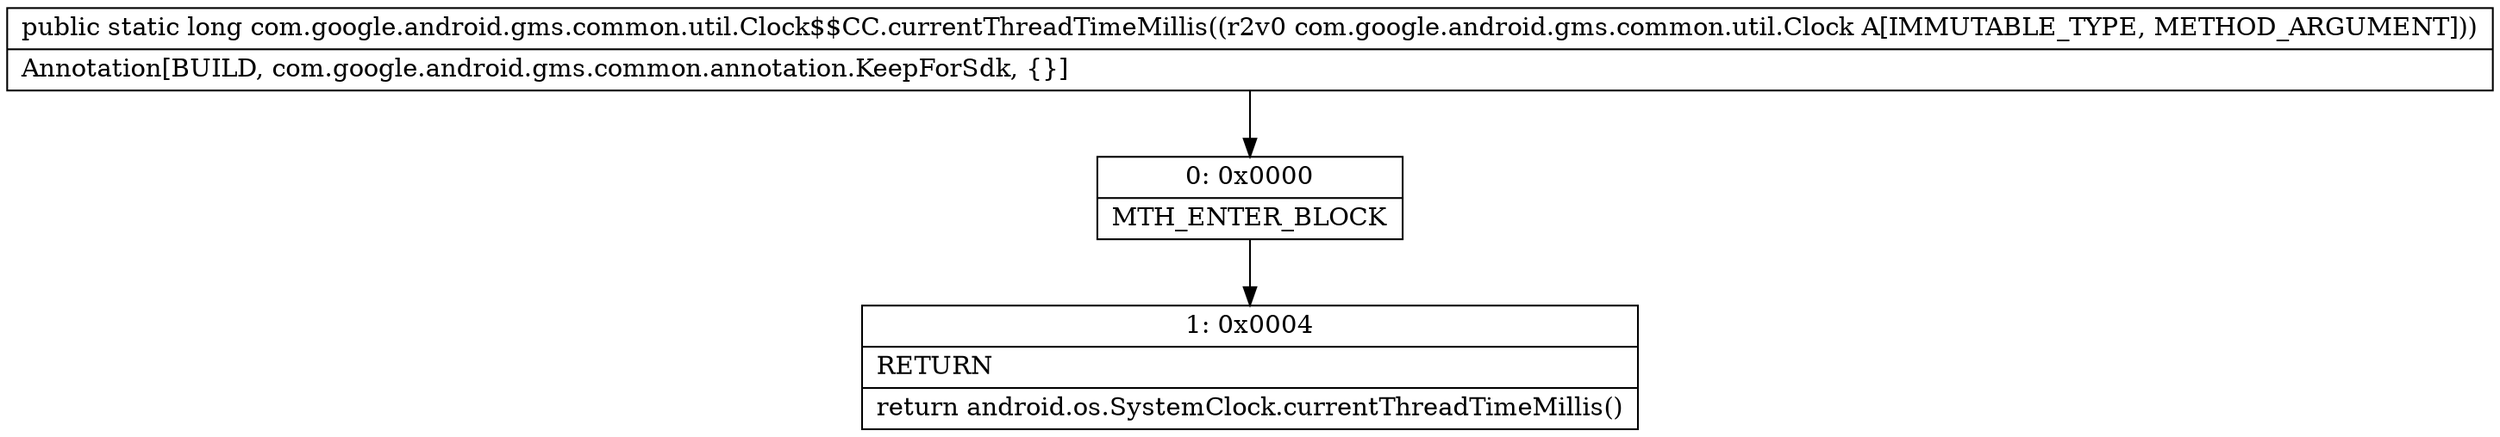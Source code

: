 digraph "CFG forcom.google.android.gms.common.util.Clock$$CC.currentThreadTimeMillis(Lcom\/google\/android\/gms\/common\/util\/Clock;)J" {
Node_0 [shape=record,label="{0\:\ 0x0000|MTH_ENTER_BLOCK\l}"];
Node_1 [shape=record,label="{1\:\ 0x0004|RETURN\l|return android.os.SystemClock.currentThreadTimeMillis()\l}"];
MethodNode[shape=record,label="{public static long com.google.android.gms.common.util.Clock$$CC.currentThreadTimeMillis((r2v0 com.google.android.gms.common.util.Clock A[IMMUTABLE_TYPE, METHOD_ARGUMENT]))  | Annotation[BUILD, com.google.android.gms.common.annotation.KeepForSdk, \{\}]\l}"];
MethodNode -> Node_0;
Node_0 -> Node_1;
}

